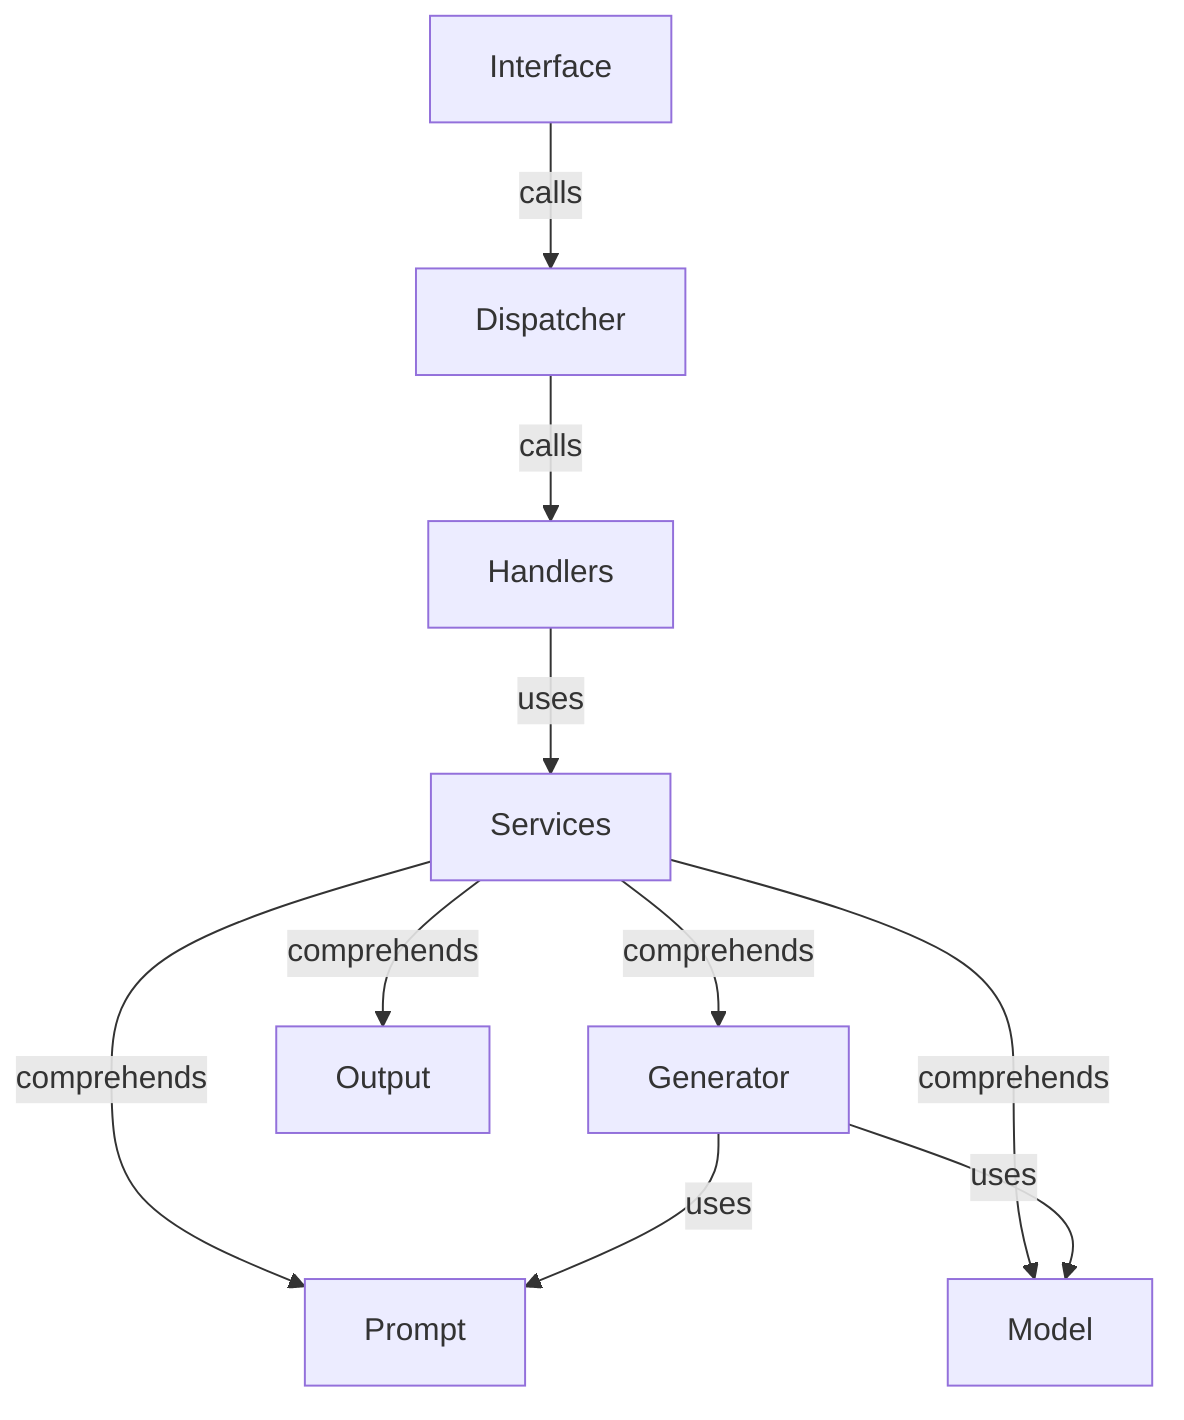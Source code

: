 flowchart TD
    Interface-->|calls|Dispatcher
    Dispatcher-->|calls|Handlers
    Handlers-->|uses|Services
    Services-->|comprehends|Generator
    Services-->|comprehends|Output
    Services-->|comprehends|Prompt
    Services-->|comprehends|Model
    Generator-->|uses|Prompt
    Generator-->|uses|Model